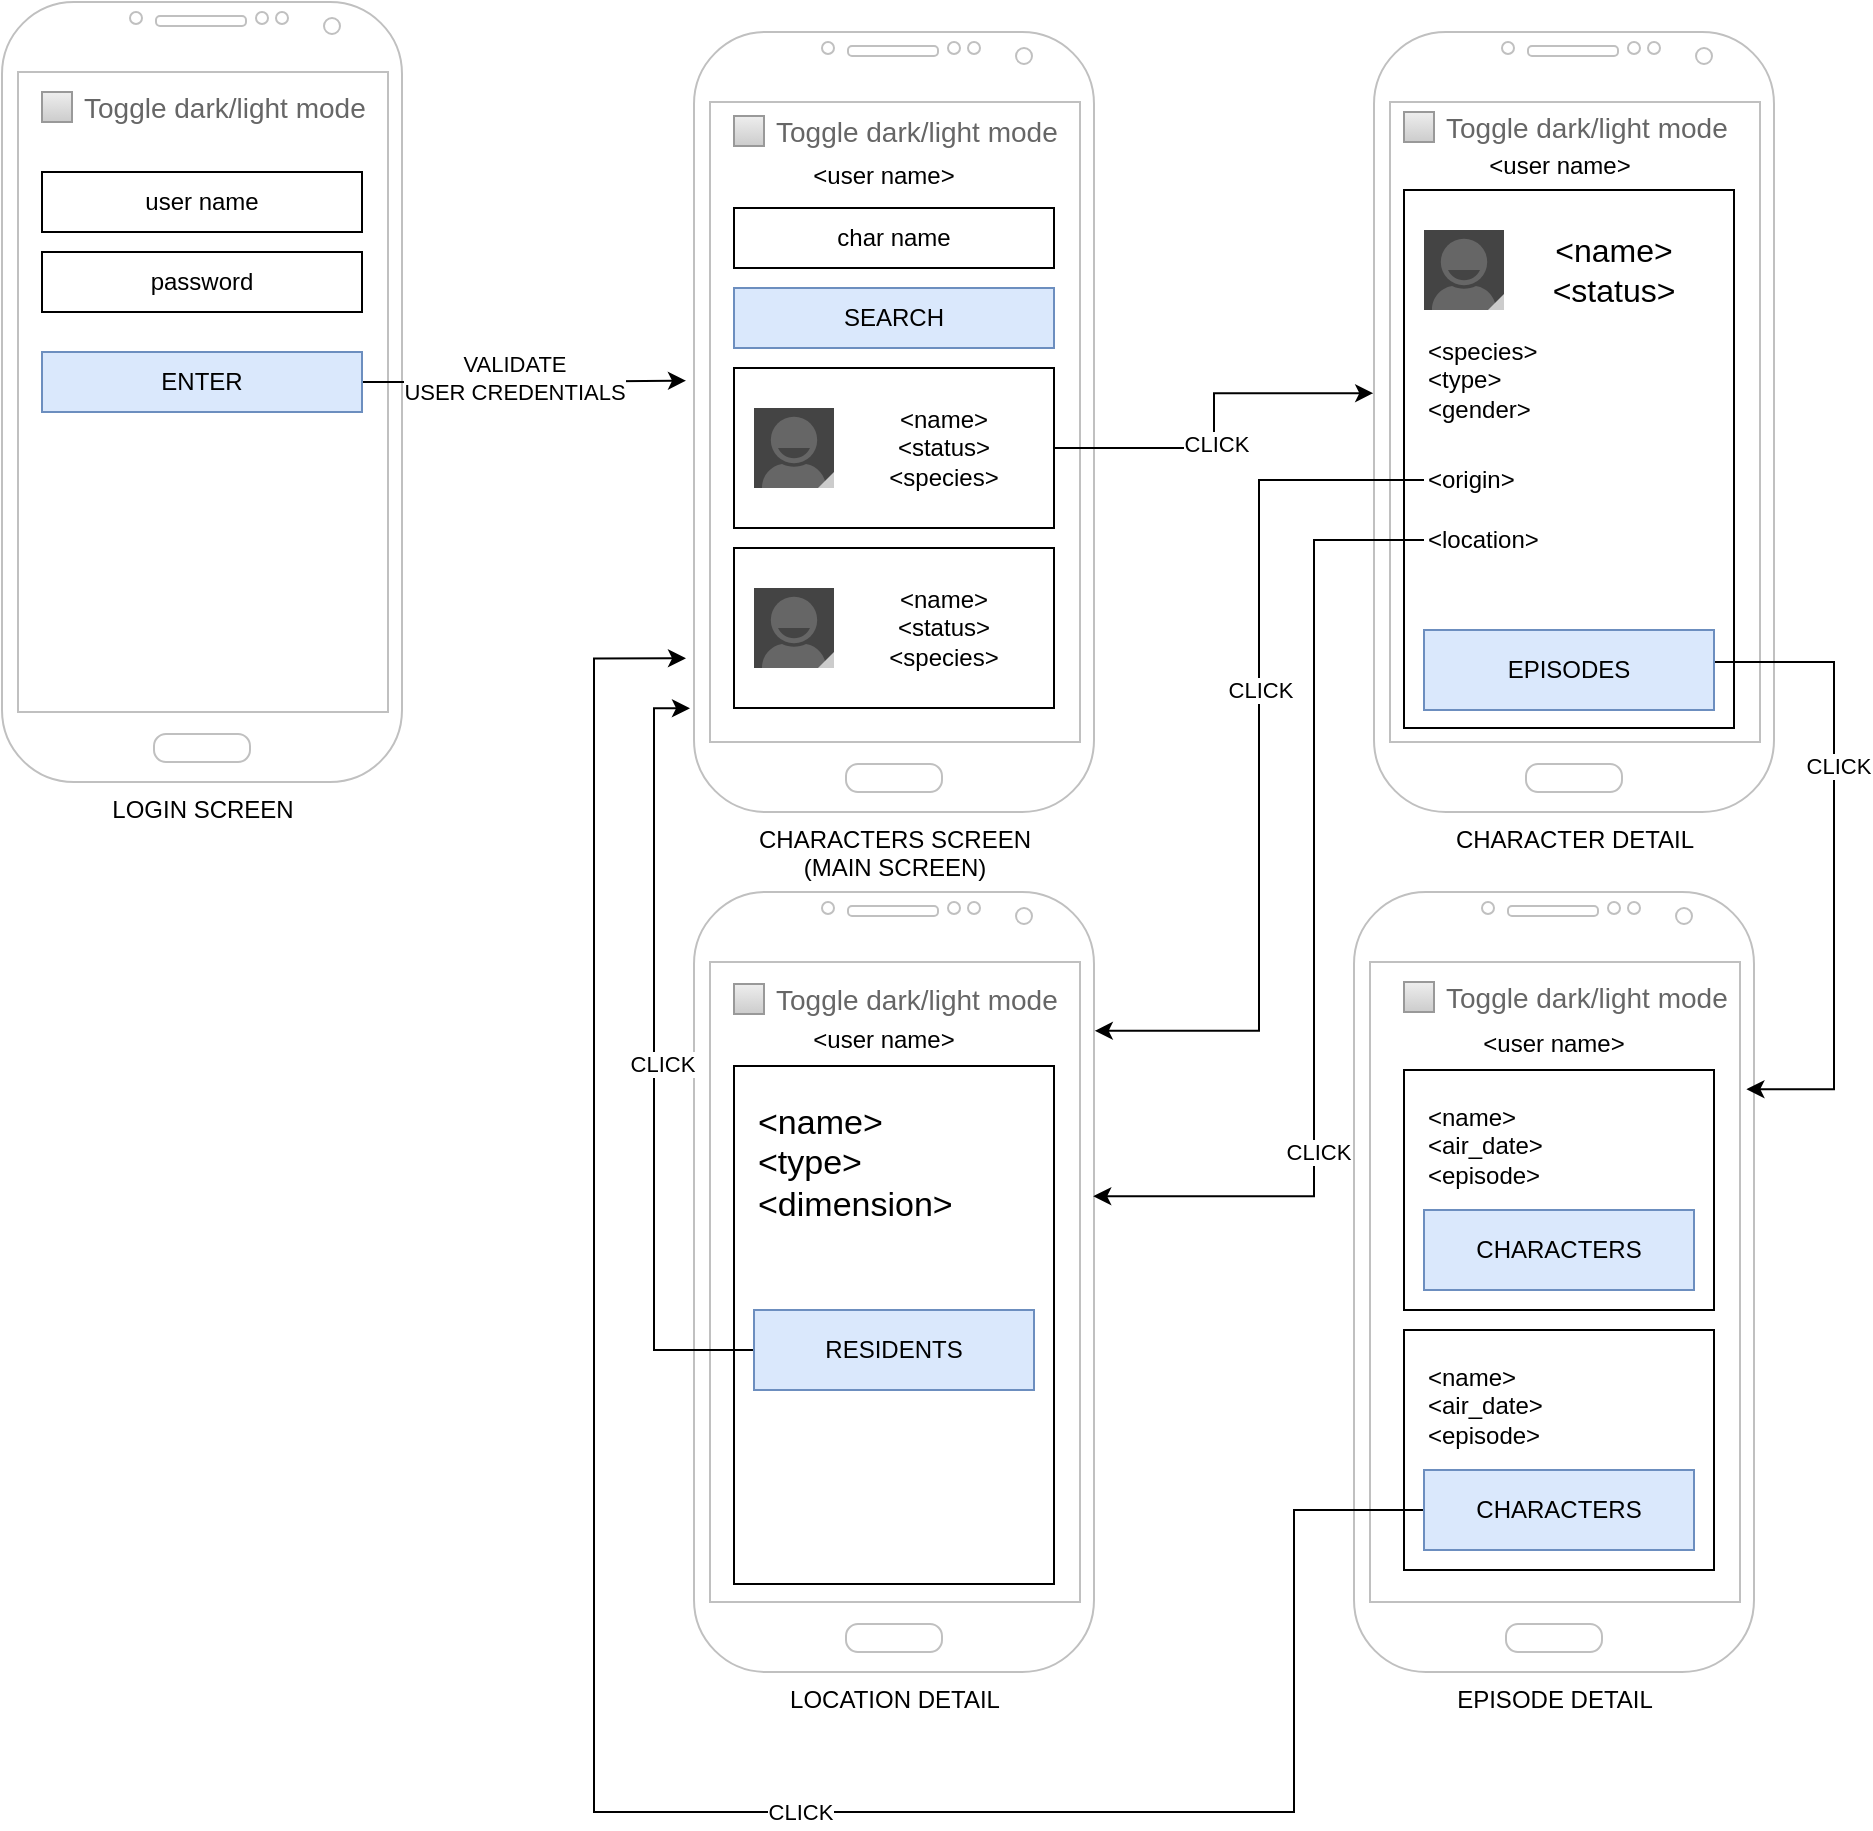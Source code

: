 <mxfile version="21.1.2" type="device">
  <diagram name="Page-1" id="yWVIyu8cc8XqeAMlqS7R">
    <mxGraphModel dx="1854" dy="709" grid="1" gridSize="10" guides="1" tooltips="1" connect="1" arrows="1" fold="1" page="1" pageScale="1" pageWidth="850" pageHeight="1100" math="0" shadow="0">
      <root>
        <mxCell id="0" />
        <mxCell id="1" parent="0" />
        <mxCell id="-h-4fbo_lbcxWKLIKk_v-1" value="CHARACTERS SCREEN&lt;br&gt;(MAIN SCREEN)" style="verticalLabelPosition=bottom;verticalAlign=top;html=1;shadow=0;dashed=0;strokeWidth=1;shape=mxgraph.android.phone2;strokeColor=#c0c0c0;" parent="1" vertex="1">
          <mxGeometry x="70" y="140" width="200" height="390" as="geometry" />
        </mxCell>
        <mxCell id="-h-4fbo_lbcxWKLIKk_v-2" value="CHARACTER DETAIL" style="verticalLabelPosition=bottom;verticalAlign=top;html=1;shadow=0;dashed=0;strokeWidth=1;shape=mxgraph.android.phone2;strokeColor=#c0c0c0;" parent="1" vertex="1">
          <mxGeometry x="410" y="140" width="200" height="390" as="geometry" />
        </mxCell>
        <mxCell id="-h-4fbo_lbcxWKLIKk_v-3" value="LOCATION DETAIL" style="verticalLabelPosition=bottom;verticalAlign=top;html=1;shadow=0;dashed=0;strokeWidth=1;shape=mxgraph.android.phone2;strokeColor=#c0c0c0;" parent="1" vertex="1">
          <mxGeometry x="70" y="570" width="200" height="390" as="geometry" />
        </mxCell>
        <mxCell id="-h-4fbo_lbcxWKLIKk_v-4" value="char name" style="rounded=0;whiteSpace=wrap;html=1;" parent="1" vertex="1">
          <mxGeometry x="90" y="228" width="160" height="30" as="geometry" />
        </mxCell>
        <mxCell id="-h-4fbo_lbcxWKLIKk_v-5" value="SEARCH" style="rounded=0;whiteSpace=wrap;html=1;fillColor=#dae8fc;strokeColor=#6c8ebf;" parent="1" vertex="1">
          <mxGeometry x="90" y="268" width="160" height="30" as="geometry" />
        </mxCell>
        <mxCell id="-h-4fbo_lbcxWKLIKk_v-12" style="edgeStyle=orthogonalEdgeStyle;rounded=0;orthogonalLoop=1;jettySize=auto;html=1;entryX=-0.002;entryY=0.463;entryDx=0;entryDy=0;entryPerimeter=0;" parent="1" source="-h-4fbo_lbcxWKLIKk_v-6" target="-h-4fbo_lbcxWKLIKk_v-2" edge="1">
          <mxGeometry relative="1" as="geometry" />
        </mxCell>
        <mxCell id="-h-4fbo_lbcxWKLIKk_v-13" value="CLICK" style="edgeLabel;html=1;align=center;verticalAlign=middle;resizable=0;points=[];" parent="-h-4fbo_lbcxWKLIKk_v-12" vertex="1" connectable="0">
          <mxGeometry x="-0.117" y="-1" relative="1" as="geometry">
            <mxPoint as="offset" />
          </mxGeometry>
        </mxCell>
        <mxCell id="-h-4fbo_lbcxWKLIKk_v-6" value="" style="rounded=0;whiteSpace=wrap;html=1;" parent="1" vertex="1">
          <mxGeometry x="90" y="308" width="160" height="80" as="geometry" />
        </mxCell>
        <mxCell id="-h-4fbo_lbcxWKLIKk_v-7" value="" style="verticalLabelPosition=bottom;verticalAlign=top;html=1;shadow=0;dashed=0;strokeWidth=1;shape=mxgraph.android.contact_badge_normal;sketch=0;" parent="1" vertex="1">
          <mxGeometry x="100" y="328" width="40" height="40" as="geometry" />
        </mxCell>
        <mxCell id="-h-4fbo_lbcxWKLIKk_v-8" value="&amp;lt;name&amp;gt;&lt;br&gt;&amp;lt;status&amp;gt;&lt;br&gt;&amp;lt;species&amp;gt;" style="text;html=1;strokeColor=none;fillColor=none;align=center;verticalAlign=middle;whiteSpace=wrap;rounded=0;" parent="1" vertex="1">
          <mxGeometry x="150" y="318" width="90" height="60" as="geometry" />
        </mxCell>
        <mxCell id="-h-4fbo_lbcxWKLIKk_v-9" value="" style="rounded=0;whiteSpace=wrap;html=1;" parent="1" vertex="1">
          <mxGeometry x="90" y="398" width="160" height="80" as="geometry" />
        </mxCell>
        <mxCell id="-h-4fbo_lbcxWKLIKk_v-10" value="" style="verticalLabelPosition=bottom;verticalAlign=top;html=1;shadow=0;dashed=0;strokeWidth=1;shape=mxgraph.android.contact_badge_normal;sketch=0;" parent="1" vertex="1">
          <mxGeometry x="100" y="418" width="40" height="40" as="geometry" />
        </mxCell>
        <mxCell id="-h-4fbo_lbcxWKLIKk_v-11" value="&amp;lt;name&amp;gt;&lt;br&gt;&amp;lt;status&amp;gt;&lt;br&gt;&amp;lt;species&amp;gt;" style="text;html=1;strokeColor=none;fillColor=none;align=center;verticalAlign=middle;whiteSpace=wrap;rounded=0;" parent="1" vertex="1">
          <mxGeometry x="150" y="408" width="90" height="60" as="geometry" />
        </mxCell>
        <mxCell id="-h-4fbo_lbcxWKLIKk_v-15" value="" style="rounded=0;whiteSpace=wrap;html=1;" parent="1" vertex="1">
          <mxGeometry x="425" y="219" width="165" height="269" as="geometry" />
        </mxCell>
        <mxCell id="-h-4fbo_lbcxWKLIKk_v-16" value="" style="verticalLabelPosition=bottom;verticalAlign=top;html=1;shadow=0;dashed=0;strokeWidth=1;shape=mxgraph.android.contact_badge_normal;sketch=0;" parent="1" vertex="1">
          <mxGeometry x="435" y="239" width="40" height="40" as="geometry" />
        </mxCell>
        <mxCell id="-h-4fbo_lbcxWKLIKk_v-17" value="&amp;lt;name&amp;gt;&lt;br style=&quot;font-size: 16px;&quot;&gt;&amp;lt;status&amp;gt;" style="text;html=1;strokeColor=none;fillColor=none;align=center;verticalAlign=middle;whiteSpace=wrap;rounded=0;fontSize=16;" parent="1" vertex="1">
          <mxGeometry x="485" y="229" width="90" height="60" as="geometry" />
        </mxCell>
        <mxCell id="-h-4fbo_lbcxWKLIKk_v-18" value="&amp;lt;species&amp;gt;&lt;br&gt;&amp;lt;type&amp;gt;&lt;br&gt;&amp;lt;gender&amp;gt;" style="text;html=1;strokeColor=none;fillColor=none;align=left;verticalAlign=middle;whiteSpace=wrap;rounded=0;" parent="1" vertex="1">
          <mxGeometry x="435" y="289" width="145" height="50" as="geometry" />
        </mxCell>
        <mxCell id="-h-4fbo_lbcxWKLIKk_v-21" style="edgeStyle=orthogonalEdgeStyle;rounded=0;orthogonalLoop=1;jettySize=auto;html=1;entryX=1.002;entryY=0.178;entryDx=0;entryDy=0;entryPerimeter=0;" parent="1" source="-h-4fbo_lbcxWKLIKk_v-19" target="-h-4fbo_lbcxWKLIKk_v-3" edge="1">
          <mxGeometry relative="1" as="geometry" />
        </mxCell>
        <mxCell id="-h-4fbo_lbcxWKLIKk_v-22" value="CLICK" style="edgeLabel;html=1;align=center;verticalAlign=middle;resizable=0;points=[];" parent="-h-4fbo_lbcxWKLIKk_v-21" vertex="1" connectable="0">
          <mxGeometry x="-0.149" y="-1" relative="1" as="geometry">
            <mxPoint x="1" as="offset" />
          </mxGeometry>
        </mxCell>
        <mxCell id="-h-4fbo_lbcxWKLIKk_v-19" value="&amp;lt;origin&amp;gt;" style="text;html=1;strokeColor=none;fillColor=none;align=left;verticalAlign=middle;whiteSpace=wrap;rounded=0;" parent="1" vertex="1">
          <mxGeometry x="435" y="349" width="60" height="30" as="geometry" />
        </mxCell>
        <mxCell id="-h-4fbo_lbcxWKLIKk_v-23" style="edgeStyle=orthogonalEdgeStyle;rounded=0;orthogonalLoop=1;jettySize=auto;html=1;entryX=0.998;entryY=0.39;entryDx=0;entryDy=0;entryPerimeter=0;" parent="1" source="-h-4fbo_lbcxWKLIKk_v-20" target="-h-4fbo_lbcxWKLIKk_v-3" edge="1">
          <mxGeometry relative="1" as="geometry">
            <Array as="points">
              <mxPoint x="380" y="394" />
              <mxPoint x="380" y="722" />
            </Array>
          </mxGeometry>
        </mxCell>
        <mxCell id="-h-4fbo_lbcxWKLIKk_v-24" value="CLICK" style="edgeLabel;html=1;align=center;verticalAlign=middle;resizable=0;points=[];" parent="-h-4fbo_lbcxWKLIKk_v-23" vertex="1" connectable="0">
          <mxGeometry x="0.462" y="2" relative="1" as="geometry">
            <mxPoint as="offset" />
          </mxGeometry>
        </mxCell>
        <mxCell id="-h-4fbo_lbcxWKLIKk_v-20" value="&amp;lt;location&amp;gt;" style="text;html=1;strokeColor=none;fillColor=none;align=left;verticalAlign=middle;whiteSpace=wrap;rounded=0;" parent="1" vertex="1">
          <mxGeometry x="435" y="379" width="60" height="30" as="geometry" />
        </mxCell>
        <mxCell id="-h-4fbo_lbcxWKLIKk_v-25" value="EPISODE DETAIL" style="verticalLabelPosition=bottom;verticalAlign=top;html=1;shadow=0;dashed=0;strokeWidth=1;shape=mxgraph.android.phone2;strokeColor=#c0c0c0;" parent="1" vertex="1">
          <mxGeometry x="400" y="570" width="200" height="390" as="geometry" />
        </mxCell>
        <mxCell id="-h-4fbo_lbcxWKLIKk_v-27" style="edgeStyle=orthogonalEdgeStyle;rounded=0;orthogonalLoop=1;jettySize=auto;html=1;entryX=0.981;entryY=0.163;entryDx=0;entryDy=0;entryPerimeter=0;" parent="1" edge="1">
          <mxGeometry relative="1" as="geometry">
            <Array as="points">
              <mxPoint x="640" y="455" />
              <mxPoint x="640" y="669" />
            </Array>
            <mxPoint x="580" y="468" as="sourcePoint" />
            <mxPoint x="596.2" y="668.57" as="targetPoint" />
          </mxGeometry>
        </mxCell>
        <mxCell id="-h-4fbo_lbcxWKLIKk_v-28" value="CLICK" style="edgeLabel;html=1;align=center;verticalAlign=middle;resizable=0;points=[];" parent="-h-4fbo_lbcxWKLIKk_v-27" vertex="1" connectable="0">
          <mxGeometry x="-0.247" y="2" relative="1" as="geometry">
            <mxPoint as="offset" />
          </mxGeometry>
        </mxCell>
        <mxCell id="-h-4fbo_lbcxWKLIKk_v-26" value="&lt;div style=&quot;&quot;&gt;&lt;span style=&quot;background-color: initial;&quot;&gt;EPISODES&lt;/span&gt;&lt;/div&gt;" style="text;html=1;strokeColor=#6c8ebf;fillColor=#dae8fc;align=center;verticalAlign=middle;whiteSpace=wrap;rounded=0;" parent="1" vertex="1">
          <mxGeometry x="435" y="439" width="145" height="40" as="geometry" />
        </mxCell>
        <mxCell id="-h-4fbo_lbcxWKLIKk_v-32" value="" style="rounded=0;whiteSpace=wrap;html=1;" parent="1" vertex="1">
          <mxGeometry x="425" y="659" width="155" height="120" as="geometry" />
        </mxCell>
        <mxCell id="-h-4fbo_lbcxWKLIKk_v-33" value="&amp;lt;name&amp;gt;&lt;br&gt;&amp;lt;air_date&amp;gt;&lt;br&gt;&amp;lt;episode&amp;gt;&lt;br&gt;" style="text;html=1;strokeColor=none;fillColor=none;align=left;verticalAlign=top;whiteSpace=wrap;rounded=0;" parent="1" vertex="1">
          <mxGeometry x="435" y="669" width="135" height="50" as="geometry" />
        </mxCell>
        <mxCell id="-h-4fbo_lbcxWKLIKk_v-34" value="CHARACTERS" style="text;html=1;strokeColor=#6c8ebf;fillColor=#dae8fc;align=center;verticalAlign=middle;whiteSpace=wrap;rounded=0;" parent="1" vertex="1">
          <mxGeometry x="435" y="729" width="135" height="40" as="geometry" />
        </mxCell>
        <mxCell id="-h-4fbo_lbcxWKLIKk_v-37" value="" style="rounded=0;whiteSpace=wrap;html=1;" parent="1" vertex="1">
          <mxGeometry x="425" y="789" width="155" height="120" as="geometry" />
        </mxCell>
        <mxCell id="-h-4fbo_lbcxWKLIKk_v-38" value="&amp;lt;name&amp;gt;&lt;br&gt;&amp;lt;air_date&amp;gt;&lt;br&gt;&amp;lt;episode&amp;gt;&lt;br&gt;" style="text;html=1;strokeColor=none;fillColor=none;align=left;verticalAlign=top;whiteSpace=wrap;rounded=0;" parent="1" vertex="1">
          <mxGeometry x="435" y="799" width="135" height="50" as="geometry" />
        </mxCell>
        <mxCell id="-h-4fbo_lbcxWKLIKk_v-45" style="edgeStyle=orthogonalEdgeStyle;rounded=0;orthogonalLoop=1;jettySize=auto;html=1;entryX=-0.02;entryY=0.803;entryDx=0;entryDy=0;entryPerimeter=0;exitX=0;exitY=0.5;exitDx=0;exitDy=0;" parent="1" source="-h-4fbo_lbcxWKLIKk_v-39" target="-h-4fbo_lbcxWKLIKk_v-1" edge="1">
          <mxGeometry relative="1" as="geometry">
            <mxPoint x="320" y="1030" as="targetPoint" />
            <Array as="points">
              <mxPoint x="370" y="879" />
              <mxPoint x="370" y="1030" />
              <mxPoint x="20" y="1030" />
              <mxPoint x="20" y="453" />
            </Array>
          </mxGeometry>
        </mxCell>
        <mxCell id="-h-4fbo_lbcxWKLIKk_v-46" value="CLICK" style="edgeLabel;html=1;align=center;verticalAlign=middle;resizable=0;points=[];" parent="-h-4fbo_lbcxWKLIKk_v-45" vertex="1" connectable="0">
          <mxGeometry x="-0.22" relative="1" as="geometry">
            <mxPoint as="offset" />
          </mxGeometry>
        </mxCell>
        <mxCell id="-h-4fbo_lbcxWKLIKk_v-39" value="CHARACTERS" style="text;html=1;strokeColor=#6c8ebf;fillColor=#dae8fc;align=center;verticalAlign=middle;whiteSpace=wrap;rounded=0;" parent="1" vertex="1">
          <mxGeometry x="435" y="859" width="135" height="40" as="geometry" />
        </mxCell>
        <mxCell id="-h-4fbo_lbcxWKLIKk_v-40" value="" style="rounded=0;whiteSpace=wrap;html=1;" parent="1" vertex="1">
          <mxGeometry x="90" y="657" width="160" height="259" as="geometry" />
        </mxCell>
        <mxCell id="-h-4fbo_lbcxWKLIKk_v-41" value="&lt;font style=&quot;font-size: 17px;&quot;&gt;&amp;lt;name&amp;gt;&lt;br&gt;&amp;lt;type&amp;gt;&lt;br&gt;&amp;lt;dimension&amp;gt;&lt;br&gt;&lt;/font&gt;" style="text;html=1;strokeColor=none;fillColor=none;align=left;verticalAlign=top;whiteSpace=wrap;rounded=0;" parent="1" vertex="1">
          <mxGeometry x="100" y="669" width="140" height="100" as="geometry" />
        </mxCell>
        <mxCell id="-h-4fbo_lbcxWKLIKk_v-43" style="edgeStyle=orthogonalEdgeStyle;rounded=0;orthogonalLoop=1;jettySize=auto;html=1;entryX=-0.01;entryY=0.867;entryDx=0;entryDy=0;entryPerimeter=0;exitX=0;exitY=0.5;exitDx=0;exitDy=0;" parent="1" source="-h-4fbo_lbcxWKLIKk_v-42" target="-h-4fbo_lbcxWKLIKk_v-1" edge="1">
          <mxGeometry relative="1" as="geometry">
            <Array as="points">
              <mxPoint x="50" y="799" />
              <mxPoint x="50" y="478" />
            </Array>
          </mxGeometry>
        </mxCell>
        <mxCell id="-h-4fbo_lbcxWKLIKk_v-44" value="CLICK" style="edgeLabel;html=1;align=center;verticalAlign=middle;resizable=0;points=[];" parent="-h-4fbo_lbcxWKLIKk_v-43" vertex="1" connectable="0">
          <mxGeometry x="-0.007" y="-4" relative="1" as="geometry">
            <mxPoint as="offset" />
          </mxGeometry>
        </mxCell>
        <mxCell id="-h-4fbo_lbcxWKLIKk_v-42" value="RESIDENTS" style="rounded=0;whiteSpace=wrap;html=1;fillColor=#dae8fc;strokeColor=#6c8ebf;" parent="1" vertex="1">
          <mxGeometry x="100" y="779" width="140" height="40" as="geometry" />
        </mxCell>
        <mxCell id="1zNRfqG2AZSdMjqRT-M4-1" value="LOGIN SCREEN" style="verticalLabelPosition=bottom;verticalAlign=top;html=1;shadow=0;dashed=0;strokeWidth=1;shape=mxgraph.android.phone2;strokeColor=#c0c0c0;" vertex="1" parent="1">
          <mxGeometry x="-276" y="125" width="200" height="390" as="geometry" />
        </mxCell>
        <mxCell id="1zNRfqG2AZSdMjqRT-M4-8" style="edgeStyle=orthogonalEdgeStyle;rounded=0;orthogonalLoop=1;jettySize=auto;html=1;entryX=-0.02;entryY=0.447;entryDx=0;entryDy=0;entryPerimeter=0;" edge="1" parent="1" source="1zNRfqG2AZSdMjqRT-M4-5" target="-h-4fbo_lbcxWKLIKk_v-1">
          <mxGeometry relative="1" as="geometry" />
        </mxCell>
        <mxCell id="1zNRfqG2AZSdMjqRT-M4-9" value="VALIDATE &lt;br&gt;USER CREDENTIALS" style="edgeLabel;html=1;align=center;verticalAlign=middle;resizable=0;points=[];" vertex="1" connectable="0" parent="1zNRfqG2AZSdMjqRT-M4-8">
          <mxGeometry x="-0.063" y="2" relative="1" as="geometry">
            <mxPoint as="offset" />
          </mxGeometry>
        </mxCell>
        <mxCell id="1zNRfqG2AZSdMjqRT-M4-5" value="ENTER" style="rounded=0;whiteSpace=wrap;html=1;fillColor=#dae8fc;strokeColor=#6c8ebf;" vertex="1" parent="1">
          <mxGeometry x="-256" y="300" width="160" height="30" as="geometry" />
        </mxCell>
        <mxCell id="1zNRfqG2AZSdMjqRT-M4-6" value="user name" style="rounded=0;whiteSpace=wrap;html=1;" vertex="1" parent="1">
          <mxGeometry x="-256" y="210" width="160" height="30" as="geometry" />
        </mxCell>
        <mxCell id="1zNRfqG2AZSdMjqRT-M4-7" value="password" style="rounded=0;whiteSpace=wrap;html=1;" vertex="1" parent="1">
          <mxGeometry x="-256" y="250" width="160" height="30" as="geometry" />
        </mxCell>
        <mxCell id="1zNRfqG2AZSdMjqRT-M4-10" value="Toggle dark/light mode" style="strokeWidth=1;shadow=0;dashed=0;align=center;html=1;shape=mxgraph.mockup.forms.rrect;rSize=0;fillColor=#eeeeee;strokeColor=#999999;gradientColor=#cccccc;align=left;spacingLeft=4;fontSize=14;fontColor=#666666;labelPosition=right;" vertex="1" parent="1">
          <mxGeometry x="-256" y="170" width="15" height="15" as="geometry" />
        </mxCell>
        <mxCell id="1zNRfqG2AZSdMjqRT-M4-12" value="Toggle dark/light mode" style="strokeWidth=1;shadow=0;dashed=0;align=center;html=1;shape=mxgraph.mockup.forms.rrect;rSize=0;fillColor=#eeeeee;strokeColor=#999999;gradientColor=#cccccc;align=left;spacingLeft=4;fontSize=14;fontColor=#666666;labelPosition=right;" vertex="1" parent="1">
          <mxGeometry x="90" y="182" width="15" height="15" as="geometry" />
        </mxCell>
        <mxCell id="1zNRfqG2AZSdMjqRT-M4-14" value="Toggle dark/light mode" style="strokeWidth=1;shadow=0;dashed=0;align=center;html=1;shape=mxgraph.mockup.forms.rrect;rSize=0;fillColor=#eeeeee;strokeColor=#999999;gradientColor=#cccccc;align=left;spacingLeft=4;fontSize=14;fontColor=#666666;labelPosition=right;" vertex="1" parent="1">
          <mxGeometry x="425" y="180" width="15" height="15" as="geometry" />
        </mxCell>
        <mxCell id="1zNRfqG2AZSdMjqRT-M4-15" value="Toggle dark/light mode" style="strokeWidth=1;shadow=0;dashed=0;align=center;html=1;shape=mxgraph.mockup.forms.rrect;rSize=0;fillColor=#eeeeee;strokeColor=#999999;gradientColor=#cccccc;align=left;spacingLeft=4;fontSize=14;fontColor=#666666;labelPosition=right;" vertex="1" parent="1">
          <mxGeometry x="425" y="615" width="15" height="15" as="geometry" />
        </mxCell>
        <mxCell id="1zNRfqG2AZSdMjqRT-M4-16" value="Toggle dark/light mode" style="strokeWidth=1;shadow=0;dashed=0;align=center;html=1;shape=mxgraph.mockup.forms.rrect;rSize=0;fillColor=#eeeeee;strokeColor=#999999;gradientColor=#cccccc;align=left;spacingLeft=4;fontSize=14;fontColor=#666666;labelPosition=right;" vertex="1" parent="1">
          <mxGeometry x="90" y="616" width="15" height="15" as="geometry" />
        </mxCell>
        <mxCell id="1zNRfqG2AZSdMjqRT-M4-17" value="&amp;lt;user name&amp;gt;" style="text;html=1;strokeColor=none;fillColor=none;align=center;verticalAlign=middle;whiteSpace=wrap;rounded=0;" vertex="1" parent="1">
          <mxGeometry x="120" y="197" width="90" height="30" as="geometry" />
        </mxCell>
        <mxCell id="1zNRfqG2AZSdMjqRT-M4-18" value="&amp;lt;user name&amp;gt;" style="text;html=1;strokeColor=none;fillColor=none;align=center;verticalAlign=middle;whiteSpace=wrap;rounded=0;" vertex="1" parent="1">
          <mxGeometry x="457.5" y="192" width="90" height="30" as="geometry" />
        </mxCell>
        <mxCell id="1zNRfqG2AZSdMjqRT-M4-19" value="&amp;lt;user name&amp;gt;" style="text;html=1;strokeColor=none;fillColor=none;align=center;verticalAlign=middle;whiteSpace=wrap;rounded=0;" vertex="1" parent="1">
          <mxGeometry x="455" y="631" width="90" height="30" as="geometry" />
        </mxCell>
        <mxCell id="1zNRfqG2AZSdMjqRT-M4-20" value="&amp;lt;user name&amp;gt;" style="text;html=1;strokeColor=none;fillColor=none;align=center;verticalAlign=middle;whiteSpace=wrap;rounded=0;" vertex="1" parent="1">
          <mxGeometry x="120" y="629" width="90" height="30" as="geometry" />
        </mxCell>
      </root>
    </mxGraphModel>
  </diagram>
</mxfile>
